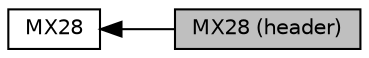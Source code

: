 digraph "MX28 (header)"
{
  edge [fontname="Helvetica",fontsize="10",labelfontname="Helvetica",labelfontsize="10"];
  node [fontname="Helvetica",fontsize="10",shape=record];
  rankdir=LR;
  Node1 [label="MX28",height=0.2,width=0.4,color="black", fillcolor="white", style="filled",URL="$group___m_x28.html",tooltip="Globally-accessible functions for interfacing with MX28 actuators. These functions are specific to MX..."];
  Node0 [label="MX28 (header)",height=0.2,width=0.4,color="black", fillcolor="grey75", style="filled", fontcolor="black"];
  Node1->Node0 [shape=plaintext, dir="back", style="solid"];
}
